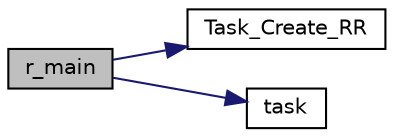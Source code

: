 digraph "r_main"
{
  edge [fontname="Helvetica",fontsize="10",labelfontname="Helvetica",labelfontsize="10"];
  node [fontname="Helvetica",fontsize="10",shape=record];
  rankdir="LR";
  Node1 [label="r_main",height=0.2,width=0.4,color="black", fillcolor="grey75", style="filled", fontcolor="black"];
  Node1 -> Node2 [color="midnightblue",fontsize="10",style="solid",fontname="Helvetica"];
  Node2 [label="Task_Create_RR",height=0.2,width=0.4,color="black", fillcolor="white", style="filled",URL="$os_8c.html#abfffed5dc80a63a8436cc49d61e92cb7"];
  Node1 -> Node3 [color="midnightblue",fontsize="10",style="solid",fontname="Helvetica"];
  Node3 [label="task",height=0.2,width=0.4,color="black", fillcolor="white", style="filled",URL="$test013__max__tasks_8c.html#aaad4f4d77885dd2457f79c20ac27db19"];
}
